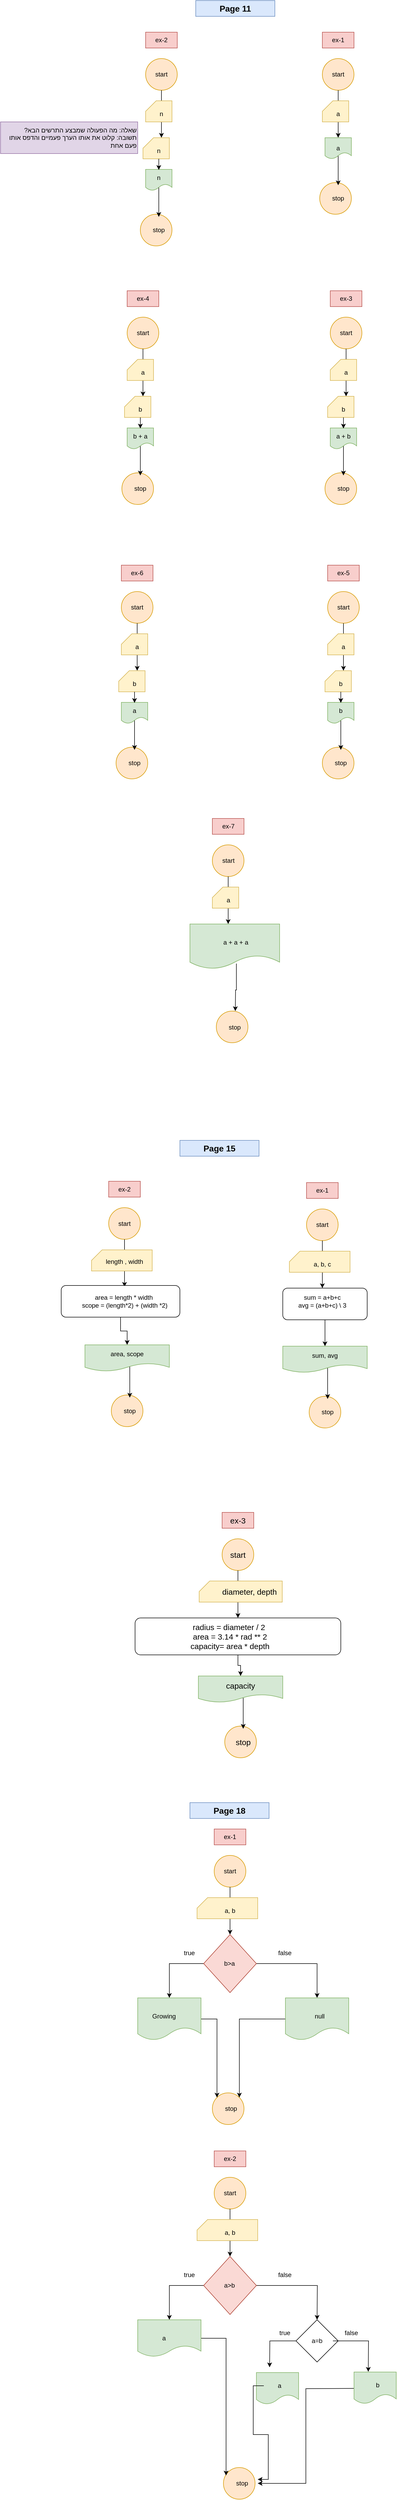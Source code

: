 <mxfile version="24.0.0" type="device">
  <diagram name="‫עמוד-1‬" id="7EdtT-ePMDwSolmVGYyg">
    <mxGraphModel dx="2074" dy="1036" grid="1" gridSize="10" guides="1" tooltips="1" connect="1" arrows="1" fold="1" page="1" pageScale="1" pageWidth="827" pageHeight="1169" math="0" shadow="0">
      <root>
        <mxCell id="0" />
        <mxCell id="1" parent="0" />
        <mxCell id="FWtDJMXquBu8UqYcv52j-1" value="Page 11" style="text;html=1;align=center;verticalAlign=middle;whiteSpace=wrap;rounded=0;fillColor=#dae8fc;strokeColor=#6c8ebf;fontStyle=1;fontSize=16;" parent="1" vertex="1">
          <mxGeometry x="375" y="10" width="150" height="30" as="geometry" />
        </mxCell>
        <mxCell id="FWtDJMXquBu8UqYcv52j-2" value="ex-1" style="text;html=1;align=center;verticalAlign=middle;whiteSpace=wrap;rounded=0;fillColor=#f8cecc;strokeColor=#b85450;" parent="1" vertex="1">
          <mxGeometry x="615" y="70" width="60" height="30" as="geometry" />
        </mxCell>
        <mxCell id="FWtDJMXquBu8UqYcv52j-3" value="" style="ellipse;whiteSpace=wrap;html=1;fillColor=#ffe6cc;strokeColor=#d79b00;" parent="1" vertex="1">
          <mxGeometry x="615" y="120" width="60" height="60" as="geometry" />
        </mxCell>
        <mxCell id="FWtDJMXquBu8UqYcv52j-11" value="" style="edgeStyle=orthogonalEdgeStyle;rounded=0;orthogonalLoop=1;jettySize=auto;html=1;" parent="1" edge="1">
          <mxGeometry relative="1" as="geometry">
            <mxPoint x="645" y="180" as="sourcePoint" />
            <mxPoint x="645" y="270" as="targetPoint" />
          </mxGeometry>
        </mxCell>
        <mxCell id="FWtDJMXquBu8UqYcv52j-4" value="start" style="text;html=1;align=center;verticalAlign=middle;whiteSpace=wrap;rounded=0;" parent="1" vertex="1">
          <mxGeometry x="615" y="135" width="60" height="30" as="geometry" />
        </mxCell>
        <mxCell id="FWtDJMXquBu8UqYcv52j-5" value="" style="ellipse;whiteSpace=wrap;html=1;fillColor=#ffe6cc;strokeColor=#d79b00;" parent="1" vertex="1">
          <mxGeometry x="610" y="355" width="60" height="60" as="geometry" />
        </mxCell>
        <mxCell id="FWtDJMXquBu8UqYcv52j-6" value="stop" style="text;html=1;align=center;verticalAlign=middle;whiteSpace=wrap;rounded=0;" parent="1" vertex="1">
          <mxGeometry x="615" y="370" width="60" height="30" as="geometry" />
        </mxCell>
        <mxCell id="FWtDJMXquBu8UqYcv52j-7" value="" style="verticalLabelPosition=bottom;verticalAlign=top;html=1;shape=card;whiteSpace=wrap;size=20;arcSize=12;fillColor=#fff2cc;strokeColor=#d6b656;" parent="1" vertex="1">
          <mxGeometry x="615" y="200" width="50" height="40" as="geometry" />
        </mxCell>
        <mxCell id="FWtDJMXquBu8UqYcv52j-8" value="a" style="text;html=1;align=center;verticalAlign=middle;whiteSpace=wrap;rounded=0;" parent="1" vertex="1">
          <mxGeometry x="615" y="210" width="60" height="30" as="geometry" />
        </mxCell>
        <mxCell id="FWtDJMXquBu8UqYcv52j-12" value="" style="edgeStyle=orthogonalEdgeStyle;rounded=0;orthogonalLoop=1;jettySize=auto;html=1;" parent="1" edge="1">
          <mxGeometry relative="1" as="geometry">
            <mxPoint x="645" y="300" as="sourcePoint" />
            <mxPoint x="645" y="360" as="targetPoint" />
          </mxGeometry>
        </mxCell>
        <mxCell id="FWtDJMXquBu8UqYcv52j-14" value="ex-2" style="text;html=1;align=center;verticalAlign=middle;whiteSpace=wrap;rounded=0;fillColor=#f8cecc;strokeColor=#b85450;" parent="1" vertex="1">
          <mxGeometry x="280" y="70" width="60" height="30" as="geometry" />
        </mxCell>
        <mxCell id="FWtDJMXquBu8UqYcv52j-15" value="" style="shape=document;whiteSpace=wrap;html=1;boundedLbl=1;fillColor=#d5e8d4;strokeColor=#82b366;" parent="1" vertex="1">
          <mxGeometry x="620" y="270" width="50" height="40" as="geometry" />
        </mxCell>
        <mxCell id="FWtDJMXquBu8UqYcv52j-16" value="a" style="text;html=1;align=center;verticalAlign=middle;whiteSpace=wrap;rounded=0;" parent="1" vertex="1">
          <mxGeometry x="610" y="275" width="70" height="30" as="geometry" />
        </mxCell>
        <mxCell id="FWtDJMXquBu8UqYcv52j-27" value="" style="ellipse;whiteSpace=wrap;html=1;fillColor=#ffe6cc;strokeColor=#d79b00;" parent="1" vertex="1">
          <mxGeometry x="280" y="120" width="60" height="60" as="geometry" />
        </mxCell>
        <mxCell id="FWtDJMXquBu8UqYcv52j-28" value="" style="edgeStyle=orthogonalEdgeStyle;rounded=0;orthogonalLoop=1;jettySize=auto;html=1;" parent="1" edge="1">
          <mxGeometry relative="1" as="geometry">
            <mxPoint x="310" y="180" as="sourcePoint" />
            <mxPoint x="310" y="270" as="targetPoint" />
          </mxGeometry>
        </mxCell>
        <mxCell id="FWtDJMXquBu8UqYcv52j-29" value="start" style="text;html=1;align=center;verticalAlign=middle;whiteSpace=wrap;rounded=0;" parent="1" vertex="1">
          <mxGeometry x="280" y="135" width="60" height="30" as="geometry" />
        </mxCell>
        <mxCell id="FWtDJMXquBu8UqYcv52j-30" value="" style="ellipse;whiteSpace=wrap;html=1;fillColor=#ffe6cc;strokeColor=#d79b00;" parent="1" vertex="1">
          <mxGeometry x="270" y="415" width="60" height="60" as="geometry" />
        </mxCell>
        <mxCell id="FWtDJMXquBu8UqYcv52j-31" value="stop" style="text;html=1;align=center;verticalAlign=middle;whiteSpace=wrap;rounded=0;" parent="1" vertex="1">
          <mxGeometry x="275" y="430" width="60" height="30" as="geometry" />
        </mxCell>
        <mxCell id="FWtDJMXquBu8UqYcv52j-32" value="" style="verticalLabelPosition=bottom;verticalAlign=top;html=1;shape=card;whiteSpace=wrap;size=20;arcSize=12;fillColor=#fff2cc;strokeColor=#d6b656;" parent="1" vertex="1">
          <mxGeometry x="280" y="200" width="50" height="40" as="geometry" />
        </mxCell>
        <mxCell id="FWtDJMXquBu8UqYcv52j-33" value="n" style="text;html=1;align=center;verticalAlign=middle;whiteSpace=wrap;rounded=0;" parent="1" vertex="1">
          <mxGeometry x="280" y="210" width="60" height="30" as="geometry" />
        </mxCell>
        <mxCell id="FWtDJMXquBu8UqYcv52j-34" value="" style="edgeStyle=orthogonalEdgeStyle;rounded=0;orthogonalLoop=1;jettySize=auto;html=1;" parent="1" edge="1">
          <mxGeometry relative="1" as="geometry">
            <mxPoint x="305" y="360" as="sourcePoint" />
            <mxPoint x="305" y="420" as="targetPoint" />
          </mxGeometry>
        </mxCell>
        <mxCell id="FWtDJMXquBu8UqYcv52j-35" value="" style="shape=document;whiteSpace=wrap;html=1;boundedLbl=1;fillColor=#d5e8d4;strokeColor=#82b366;" parent="1" vertex="1">
          <mxGeometry x="280" y="330" width="50" height="40" as="geometry" />
        </mxCell>
        <mxCell id="FWtDJMXquBu8UqYcv52j-36" value="n" style="text;html=1;align=center;verticalAlign=middle;whiteSpace=wrap;rounded=0;" parent="1" vertex="1">
          <mxGeometry x="270" y="331" width="70" height="30" as="geometry" />
        </mxCell>
        <mxCell id="FWtDJMXquBu8UqYcv52j-37" value="" style="verticalLabelPosition=bottom;verticalAlign=top;html=1;shape=card;whiteSpace=wrap;size=20;arcSize=12;fillColor=#fff2cc;strokeColor=#d6b656;" parent="1" vertex="1">
          <mxGeometry x="275" y="270" width="50" height="40" as="geometry" />
        </mxCell>
        <mxCell id="FWtDJMXquBu8UqYcv52j-39" value="" style="edgeStyle=orthogonalEdgeStyle;rounded=0;orthogonalLoop=1;jettySize=auto;html=1;" parent="1" source="FWtDJMXquBu8UqYcv52j-38" target="FWtDJMXquBu8UqYcv52j-36" edge="1">
          <mxGeometry relative="1" as="geometry" />
        </mxCell>
        <mxCell id="FWtDJMXquBu8UqYcv52j-38" value="n" style="text;html=1;align=center;verticalAlign=middle;whiteSpace=wrap;rounded=0;" parent="1" vertex="1">
          <mxGeometry x="275" y="280" width="60" height="30" as="geometry" />
        </mxCell>
        <mxCell id="FWtDJMXquBu8UqYcv52j-40" value="שאלה: מה הפעולה שמבצע התרשים הבא?&lt;div&gt;תשובה: קלוט את אותו הערך פעמיים והדפס אותו פעם אחת&lt;/div&gt;" style="text;html=1;align=right;verticalAlign=middle;whiteSpace=wrap;rounded=0;fillColor=#e1d5e7;strokeColor=#9673a6;textDirection=rtl;" parent="1" vertex="1">
          <mxGeometry x="5" y="240" width="260" height="60" as="geometry" />
        </mxCell>
        <mxCell id="FWtDJMXquBu8UqYcv52j-42" value="Page 15" style="text;html=1;align=center;verticalAlign=middle;whiteSpace=wrap;rounded=0;fillColor=#dae8fc;strokeColor=#6c8ebf;fontStyle=1;fontSize=16;" parent="1" vertex="1">
          <mxGeometry x="345" y="2170" width="150" height="30" as="geometry" />
        </mxCell>
        <mxCell id="FWtDJMXquBu8UqYcv52j-43" value="ex-1" style="text;html=1;align=center;verticalAlign=middle;whiteSpace=wrap;rounded=0;fillColor=#f8cecc;strokeColor=#b85450;" parent="1" vertex="1">
          <mxGeometry x="585" y="2250" width="60" height="30" as="geometry" />
        </mxCell>
        <mxCell id="FWtDJMXquBu8UqYcv52j-44" value="" style="ellipse;whiteSpace=wrap;html=1;fillColor=#ffe6cc;strokeColor=#d79b00;" parent="1" vertex="1">
          <mxGeometry x="585" y="2300" width="60" height="60" as="geometry" />
        </mxCell>
        <mxCell id="FWtDJMXquBu8UqYcv52j-45" value="" style="edgeStyle=orthogonalEdgeStyle;rounded=0;orthogonalLoop=1;jettySize=auto;html=1;" parent="1" edge="1">
          <mxGeometry relative="1" as="geometry">
            <mxPoint x="615" y="2360" as="sourcePoint" />
            <mxPoint x="615" y="2450" as="targetPoint" />
          </mxGeometry>
        </mxCell>
        <mxCell id="FWtDJMXquBu8UqYcv52j-46" value="start" style="text;html=1;align=center;verticalAlign=middle;whiteSpace=wrap;rounded=0;" parent="1" vertex="1">
          <mxGeometry x="585" y="2315" width="60" height="30" as="geometry" />
        </mxCell>
        <mxCell id="FWtDJMXquBu8UqYcv52j-47" value="" style="ellipse;whiteSpace=wrap;html=1;fillColor=#ffe6cc;strokeColor=#d79b00;" parent="1" vertex="1">
          <mxGeometry x="590" y="2655" width="60" height="60" as="geometry" />
        </mxCell>
        <mxCell id="FWtDJMXquBu8UqYcv52j-48" value="stop" style="text;html=1;align=center;verticalAlign=middle;whiteSpace=wrap;rounded=0;" parent="1" vertex="1">
          <mxGeometry x="595" y="2670" width="60" height="30" as="geometry" />
        </mxCell>
        <mxCell id="FWtDJMXquBu8UqYcv52j-49" value="" style="verticalLabelPosition=bottom;verticalAlign=top;html=1;shape=card;whiteSpace=wrap;size=20;arcSize=12;fillColor=#fff2cc;strokeColor=#d6b656;" parent="1" vertex="1">
          <mxGeometry x="552.5" y="2380" width="115" height="40" as="geometry" />
        </mxCell>
        <mxCell id="FWtDJMXquBu8UqYcv52j-50" value="a, b, c" style="text;html=1;align=center;verticalAlign=middle;whiteSpace=wrap;rounded=0;" parent="1" vertex="1">
          <mxGeometry x="585" y="2390" width="60" height="30" as="geometry" />
        </mxCell>
        <mxCell id="FWtDJMXquBu8UqYcv52j-51" value="" style="edgeStyle=orthogonalEdgeStyle;rounded=0;orthogonalLoop=1;jettySize=auto;html=1;" parent="1" edge="1">
          <mxGeometry relative="1" as="geometry">
            <mxPoint x="625" y="2600" as="sourcePoint" />
            <mxPoint x="625" y="2660" as="targetPoint" />
          </mxGeometry>
        </mxCell>
        <mxCell id="FWtDJMXquBu8UqYcv52j-52" value="sum, avg" style="shape=document;whiteSpace=wrap;html=1;boundedLbl=1;fillColor=#d5e8d4;strokeColor=#82b366;" parent="1" vertex="1">
          <mxGeometry x="540" y="2560" width="160" height="50" as="geometry" />
        </mxCell>
        <mxCell id="FWtDJMXquBu8UqYcv52j-56" value="" style="edgeStyle=orthogonalEdgeStyle;rounded=0;orthogonalLoop=1;jettySize=auto;html=1;" parent="1" source="FWtDJMXquBu8UqYcv52j-54" target="FWtDJMXquBu8UqYcv52j-52" edge="1">
          <mxGeometry relative="1" as="geometry" />
        </mxCell>
        <mxCell id="FWtDJMXquBu8UqYcv52j-54" value="" style="rounded=1;whiteSpace=wrap;html=1;" parent="1" vertex="1">
          <mxGeometry x="540" y="2450" width="160" height="60" as="geometry" />
        </mxCell>
        <mxCell id="FWtDJMXquBu8UqYcv52j-55" value="sum = a+b+c&lt;br&gt;avg = (a+b+c) \ 3" style="text;html=1;align=center;verticalAlign=middle;whiteSpace=wrap;rounded=0;" parent="1" vertex="1">
          <mxGeometry x="540" y="2460" width="150" height="30" as="geometry" />
        </mxCell>
        <mxCell id="FWtDJMXquBu8UqYcv52j-57" value="ex-2" style="text;html=1;align=center;verticalAlign=middle;whiteSpace=wrap;rounded=0;fillColor=#f8cecc;strokeColor=#b85450;" parent="1" vertex="1">
          <mxGeometry x="210" y="2247.5" width="60" height="30" as="geometry" />
        </mxCell>
        <mxCell id="FWtDJMXquBu8UqYcv52j-58" value="" style="ellipse;whiteSpace=wrap;html=1;fillColor=#ffe6cc;strokeColor=#d79b00;" parent="1" vertex="1">
          <mxGeometry x="210" y="2297.5" width="60" height="60" as="geometry" />
        </mxCell>
        <mxCell id="FWtDJMXquBu8UqYcv52j-59" value="" style="edgeStyle=orthogonalEdgeStyle;rounded=0;orthogonalLoop=1;jettySize=auto;html=1;" parent="1" edge="1">
          <mxGeometry relative="1" as="geometry">
            <mxPoint x="240" y="2357.5" as="sourcePoint" />
            <mxPoint x="240" y="2447.5" as="targetPoint" />
          </mxGeometry>
        </mxCell>
        <mxCell id="FWtDJMXquBu8UqYcv52j-60" value="start" style="text;html=1;align=center;verticalAlign=middle;whiteSpace=wrap;rounded=0;" parent="1" vertex="1">
          <mxGeometry x="210" y="2312.5" width="60" height="30" as="geometry" />
        </mxCell>
        <mxCell id="FWtDJMXquBu8UqYcv52j-61" value="" style="ellipse;whiteSpace=wrap;html=1;fillColor=#ffe6cc;strokeColor=#d79b00;" parent="1" vertex="1">
          <mxGeometry x="215" y="2652.5" width="60" height="60" as="geometry" />
        </mxCell>
        <mxCell id="FWtDJMXquBu8UqYcv52j-62" value="stop" style="text;html=1;align=center;verticalAlign=middle;whiteSpace=wrap;rounded=0;" parent="1" vertex="1">
          <mxGeometry x="220" y="2667.5" width="60" height="30" as="geometry" />
        </mxCell>
        <mxCell id="FWtDJMXquBu8UqYcv52j-63" value="" style="verticalLabelPosition=bottom;verticalAlign=top;html=1;shape=card;whiteSpace=wrap;size=20;arcSize=12;fillColor=#fff2cc;strokeColor=#d6b656;" parent="1" vertex="1">
          <mxGeometry x="177.5" y="2377.5" width="115" height="40" as="geometry" />
        </mxCell>
        <mxCell id="FWtDJMXquBu8UqYcv52j-64" value="length , width" style="text;html=1;align=center;verticalAlign=middle;whiteSpace=wrap;rounded=0;" parent="1" vertex="1">
          <mxGeometry x="200" y="2385" width="80" height="30" as="geometry" />
        </mxCell>
        <mxCell id="FWtDJMXquBu8UqYcv52j-65" value="" style="edgeStyle=orthogonalEdgeStyle;rounded=0;orthogonalLoop=1;jettySize=auto;html=1;" parent="1" edge="1">
          <mxGeometry relative="1" as="geometry">
            <mxPoint x="250" y="2597.5" as="sourcePoint" />
            <mxPoint x="250" y="2657.5" as="targetPoint" />
          </mxGeometry>
        </mxCell>
        <mxCell id="FWtDJMXquBu8UqYcv52j-66" value="area, scope" style="shape=document;whiteSpace=wrap;html=1;boundedLbl=1;fillColor=#d5e8d4;strokeColor=#82b366;" parent="1" vertex="1">
          <mxGeometry x="165" y="2557.5" width="160" height="50" as="geometry" />
        </mxCell>
        <mxCell id="FWtDJMXquBu8UqYcv52j-67" value="" style="edgeStyle=orthogonalEdgeStyle;rounded=0;orthogonalLoop=1;jettySize=auto;html=1;" parent="1" source="FWtDJMXquBu8UqYcv52j-68" target="FWtDJMXquBu8UqYcv52j-66" edge="1">
          <mxGeometry relative="1" as="geometry" />
        </mxCell>
        <mxCell id="FWtDJMXquBu8UqYcv52j-68" value="" style="rounded=1;whiteSpace=wrap;html=1;" parent="1" vertex="1">
          <mxGeometry x="120" y="2445" width="225" height="60" as="geometry" />
        </mxCell>
        <mxCell id="FWtDJMXquBu8UqYcv52j-69" value="area = length * width&amp;nbsp;&lt;br&gt;scope = (length*2) + (width *2)" style="text;html=1;align=center;verticalAlign=middle;whiteSpace=wrap;rounded=0;" parent="1" vertex="1">
          <mxGeometry x="142.5" y="2460" width="195" height="30" as="geometry" />
        </mxCell>
        <mxCell id="FWtDJMXquBu8UqYcv52j-70" value="Page 18" style="text;html=1;align=center;verticalAlign=middle;whiteSpace=wrap;rounded=0;fillColor=#dae8fc;strokeColor=#6c8ebf;fontSize=16;fontStyle=1" parent="1" vertex="1">
          <mxGeometry x="364" y="3425" width="150" height="30" as="geometry" />
        </mxCell>
        <mxCell id="FWtDJMXquBu8UqYcv52j-71" value="ex-1" style="text;html=1;align=center;verticalAlign=middle;whiteSpace=wrap;rounded=0;fillColor=#f8cecc;strokeColor=#b85450;" parent="1" vertex="1">
          <mxGeometry x="410" y="3475" width="60" height="30" as="geometry" />
        </mxCell>
        <mxCell id="FWtDJMXquBu8UqYcv52j-72" value="" style="ellipse;whiteSpace=wrap;html=1;fillColor=#ffe6cc;strokeColor=#d79b00;" parent="1" vertex="1">
          <mxGeometry x="410" y="3525" width="60" height="60" as="geometry" />
        </mxCell>
        <mxCell id="FWtDJMXquBu8UqYcv52j-73" value="" style="edgeStyle=orthogonalEdgeStyle;rounded=0;orthogonalLoop=1;jettySize=auto;html=1;" parent="1" edge="1">
          <mxGeometry relative="1" as="geometry">
            <mxPoint x="440" y="3585" as="sourcePoint" />
            <mxPoint x="440" y="3675" as="targetPoint" />
          </mxGeometry>
        </mxCell>
        <mxCell id="FWtDJMXquBu8UqYcv52j-74" value="start" style="text;html=1;align=center;verticalAlign=middle;whiteSpace=wrap;rounded=0;" parent="1" vertex="1">
          <mxGeometry x="410" y="3540" width="60" height="30" as="geometry" />
        </mxCell>
        <mxCell id="FWtDJMXquBu8UqYcv52j-75" value="" style="ellipse;whiteSpace=wrap;html=1;fillColor=#ffe6cc;strokeColor=#d79b00;" parent="1" vertex="1">
          <mxGeometry x="406.5" y="3975" width="60" height="60" as="geometry" />
        </mxCell>
        <mxCell id="FWtDJMXquBu8UqYcv52j-76" value="stop" style="text;html=1;align=center;verticalAlign=middle;whiteSpace=wrap;rounded=0;" parent="1" vertex="1">
          <mxGeometry x="411.5" y="3990" width="60" height="30" as="geometry" />
        </mxCell>
        <mxCell id="FWtDJMXquBu8UqYcv52j-77" value="" style="verticalLabelPosition=bottom;verticalAlign=top;html=1;shape=card;whiteSpace=wrap;size=20;arcSize=12;fillColor=#fff2cc;strokeColor=#d6b656;" parent="1" vertex="1">
          <mxGeometry x="377.5" y="3605" width="115" height="40" as="geometry" />
        </mxCell>
        <mxCell id="FWtDJMXquBu8UqYcv52j-78" value="a, b" style="text;html=1;align=center;verticalAlign=middle;whiteSpace=wrap;rounded=0;" parent="1" vertex="1">
          <mxGeometry x="410" y="3615" width="60" height="30" as="geometry" />
        </mxCell>
        <mxCell id="FWtDJMXquBu8UqYcv52j-87" style="edgeStyle=orthogonalEdgeStyle;rounded=0;orthogonalLoop=1;jettySize=auto;html=1;" parent="1" source="FWtDJMXquBu8UqYcv52j-84" target="FWtDJMXquBu8UqYcv52j-86" edge="1">
          <mxGeometry relative="1" as="geometry" />
        </mxCell>
        <mxCell id="FWtDJMXquBu8UqYcv52j-88" style="edgeStyle=orthogonalEdgeStyle;rounded=0;orthogonalLoop=1;jettySize=auto;html=1;" parent="1" source="FWtDJMXquBu8UqYcv52j-84" target="FWtDJMXquBu8UqYcv52j-95" edge="1">
          <mxGeometry relative="1" as="geometry">
            <mxPoint x="605" y="3835" as="targetPoint" />
          </mxGeometry>
        </mxCell>
        <mxCell id="FWtDJMXquBu8UqYcv52j-84" value="" style="rhombus;whiteSpace=wrap;html=1;fillColor=#fad9d5;strokeColor=#ae4132;" parent="1" vertex="1">
          <mxGeometry x="390" y="3675" width="100" height="110" as="geometry" />
        </mxCell>
        <mxCell id="FWtDJMXquBu8UqYcv52j-85" value="b&amp;gt;a" style="text;html=1;align=center;verticalAlign=middle;whiteSpace=wrap;rounded=0;" parent="1" vertex="1">
          <mxGeometry x="409" y="3715" width="60" height="30" as="geometry" />
        </mxCell>
        <mxCell id="FWtDJMXquBu8UqYcv52j-94" style="edgeStyle=orthogonalEdgeStyle;rounded=0;orthogonalLoop=1;jettySize=auto;html=1;entryX=0;entryY=0;entryDx=0;entryDy=0;" parent="1" source="FWtDJMXquBu8UqYcv52j-86" target="FWtDJMXquBu8UqYcv52j-75" edge="1">
          <mxGeometry relative="1" as="geometry" />
        </mxCell>
        <mxCell id="FWtDJMXquBu8UqYcv52j-86" value="" style="shape=document;whiteSpace=wrap;html=1;boundedLbl=1;fillColor=#d5e8d4;strokeColor=#82b366;" parent="1" vertex="1">
          <mxGeometry x="265" y="3795" width="120" height="80" as="geometry" />
        </mxCell>
        <mxCell id="FWtDJMXquBu8UqYcv52j-90" value="false" style="text;html=1;align=center;verticalAlign=middle;whiteSpace=wrap;rounded=0;" parent="1" vertex="1">
          <mxGeometry x="514" y="3695" width="60" height="30" as="geometry" />
        </mxCell>
        <mxCell id="FWtDJMXquBu8UqYcv52j-91" value="true" style="text;html=1;align=center;verticalAlign=middle;whiteSpace=wrap;rounded=0;" parent="1" vertex="1">
          <mxGeometry x="332.5" y="3695" width="60" height="30" as="geometry" />
        </mxCell>
        <mxCell id="FWtDJMXquBu8UqYcv52j-92" value="Growing" style="text;html=1;align=center;verticalAlign=middle;whiteSpace=wrap;rounded=0;" parent="1" vertex="1">
          <mxGeometry x="285" y="3815" width="60" height="30" as="geometry" />
        </mxCell>
        <mxCell id="FWtDJMXquBu8UqYcv52j-97" style="edgeStyle=orthogonalEdgeStyle;rounded=0;orthogonalLoop=1;jettySize=auto;html=1;entryX=1;entryY=0;entryDx=0;entryDy=0;" parent="1" source="FWtDJMXquBu8UqYcv52j-95" target="FWtDJMXquBu8UqYcv52j-75" edge="1">
          <mxGeometry relative="1" as="geometry" />
        </mxCell>
        <mxCell id="FWtDJMXquBu8UqYcv52j-95" value="" style="shape=document;whiteSpace=wrap;html=1;boundedLbl=1;fillColor=#d5e8d4;strokeColor=#82b366;" parent="1" vertex="1">
          <mxGeometry x="545" y="3795" width="120" height="80" as="geometry" />
        </mxCell>
        <mxCell id="FWtDJMXquBu8UqYcv52j-96" value="null" style="text;html=1;align=center;verticalAlign=middle;whiteSpace=wrap;rounded=0;" parent="1" vertex="1">
          <mxGeometry x="580" y="3815" width="60" height="30" as="geometry" />
        </mxCell>
        <mxCell id="FWtDJMXquBu8UqYcv52j-99" value="ex-2" style="text;html=1;align=center;verticalAlign=middle;whiteSpace=wrap;rounded=0;fillColor=#f8cecc;strokeColor=#b85450;" parent="1" vertex="1">
          <mxGeometry x="410" y="4085" width="60" height="30" as="geometry" />
        </mxCell>
        <mxCell id="FWtDJMXquBu8UqYcv52j-100" value="" style="ellipse;whiteSpace=wrap;html=1;fillColor=#ffe6cc;strokeColor=#d79b00;" parent="1" vertex="1">
          <mxGeometry x="410" y="4135" width="60" height="60" as="geometry" />
        </mxCell>
        <mxCell id="FWtDJMXquBu8UqYcv52j-101" value="" style="edgeStyle=orthogonalEdgeStyle;rounded=0;orthogonalLoop=1;jettySize=auto;html=1;" parent="1" edge="1">
          <mxGeometry relative="1" as="geometry">
            <mxPoint x="440" y="4195" as="sourcePoint" />
            <mxPoint x="440" y="4285" as="targetPoint" />
          </mxGeometry>
        </mxCell>
        <mxCell id="FWtDJMXquBu8UqYcv52j-102" value="start" style="text;html=1;align=center;verticalAlign=middle;whiteSpace=wrap;rounded=0;" parent="1" vertex="1">
          <mxGeometry x="410" y="4150" width="60" height="30" as="geometry" />
        </mxCell>
        <mxCell id="FWtDJMXquBu8UqYcv52j-103" value="" style="ellipse;whiteSpace=wrap;html=1;fillColor=#ffe6cc;strokeColor=#d79b00;" parent="1" vertex="1">
          <mxGeometry x="427.5" y="4685" width="60" height="60" as="geometry" />
        </mxCell>
        <mxCell id="FWtDJMXquBu8UqYcv52j-104" value="stop" style="text;html=1;align=center;verticalAlign=middle;whiteSpace=wrap;rounded=0;" parent="1" vertex="1">
          <mxGeometry x="432.5" y="4700" width="60" height="30" as="geometry" />
        </mxCell>
        <mxCell id="FWtDJMXquBu8UqYcv52j-105" value="" style="verticalLabelPosition=bottom;verticalAlign=top;html=1;shape=card;whiteSpace=wrap;size=20;arcSize=12;fillColor=#fff2cc;strokeColor=#d6b656;" parent="1" vertex="1">
          <mxGeometry x="377.5" y="4215" width="115" height="40" as="geometry" />
        </mxCell>
        <mxCell id="FWtDJMXquBu8UqYcv52j-106" value="a, b" style="text;html=1;align=center;verticalAlign=middle;whiteSpace=wrap;rounded=0;" parent="1" vertex="1">
          <mxGeometry x="410" y="4225" width="60" height="30" as="geometry" />
        </mxCell>
        <mxCell id="FWtDJMXquBu8UqYcv52j-107" style="edgeStyle=orthogonalEdgeStyle;rounded=0;orthogonalLoop=1;jettySize=auto;html=1;" parent="1" source="FWtDJMXquBu8UqYcv52j-109" target="FWtDJMXquBu8UqYcv52j-112" edge="1">
          <mxGeometry relative="1" as="geometry" />
        </mxCell>
        <mxCell id="FWtDJMXquBu8UqYcv52j-108" style="edgeStyle=orthogonalEdgeStyle;rounded=0;orthogonalLoop=1;jettySize=auto;html=1;" parent="1" source="FWtDJMXquBu8UqYcv52j-109" edge="1">
          <mxGeometry relative="1" as="geometry">
            <mxPoint x="605" y="4405" as="targetPoint" />
          </mxGeometry>
        </mxCell>
        <mxCell id="FWtDJMXquBu8UqYcv52j-109" value="" style="rhombus;whiteSpace=wrap;html=1;fillColor=#fad9d5;strokeColor=#ae4132;" parent="1" vertex="1">
          <mxGeometry x="390" y="4285" width="100" height="110" as="geometry" />
        </mxCell>
        <mxCell id="FWtDJMXquBu8UqYcv52j-110" value="a&amp;gt;b" style="text;html=1;align=center;verticalAlign=middle;whiteSpace=wrap;rounded=0;" parent="1" vertex="1">
          <mxGeometry x="409" y="4325" width="60" height="30" as="geometry" />
        </mxCell>
        <mxCell id="FWtDJMXquBu8UqYcv52j-130" style="edgeStyle=orthogonalEdgeStyle;rounded=0;orthogonalLoop=1;jettySize=auto;html=1;entryX=0;entryY=0;entryDx=0;entryDy=0;" parent="1" source="FWtDJMXquBu8UqYcv52j-112" target="FWtDJMXquBu8UqYcv52j-104" edge="1">
          <mxGeometry relative="1" as="geometry" />
        </mxCell>
        <mxCell id="FWtDJMXquBu8UqYcv52j-112" value="" style="shape=document;whiteSpace=wrap;html=1;boundedLbl=1;fillColor=#d5e8d4;strokeColor=#82b366;" parent="1" vertex="1">
          <mxGeometry x="265" y="4405" width="120" height="70" as="geometry" />
        </mxCell>
        <mxCell id="FWtDJMXquBu8UqYcv52j-113" value="false" style="text;html=1;align=center;verticalAlign=middle;whiteSpace=wrap;rounded=0;" parent="1" vertex="1">
          <mxGeometry x="514" y="4305" width="60" height="30" as="geometry" />
        </mxCell>
        <mxCell id="FWtDJMXquBu8UqYcv52j-114" value="true" style="text;html=1;align=center;verticalAlign=middle;whiteSpace=wrap;rounded=0;" parent="1" vertex="1">
          <mxGeometry x="332.5" y="4305" width="60" height="30" as="geometry" />
        </mxCell>
        <mxCell id="FWtDJMXquBu8UqYcv52j-115" value="a" style="text;html=1;align=center;verticalAlign=middle;whiteSpace=wrap;rounded=0;" parent="1" vertex="1">
          <mxGeometry x="285" y="4425" width="60" height="30" as="geometry" />
        </mxCell>
        <mxCell id="FWtDJMXquBu8UqYcv52j-128" style="edgeStyle=orthogonalEdgeStyle;rounded=0;orthogonalLoop=1;jettySize=auto;html=1;" parent="1" source="FWtDJMXquBu8UqYcv52j-119" edge="1">
          <mxGeometry relative="1" as="geometry">
            <mxPoint x="515" y="4495" as="targetPoint" />
          </mxGeometry>
        </mxCell>
        <mxCell id="FWtDJMXquBu8UqYcv52j-119" value="" style="rhombus;whiteSpace=wrap;html=1;" parent="1" vertex="1">
          <mxGeometry x="565" y="4405" width="80" height="80" as="geometry" />
        </mxCell>
        <mxCell id="FWtDJMXquBu8UqYcv52j-120" value="a=b" style="text;html=1;align=center;verticalAlign=middle;whiteSpace=wrap;rounded=0;" parent="1" vertex="1">
          <mxGeometry x="575" y="4430" width="60" height="30" as="geometry" />
        </mxCell>
        <mxCell id="FWtDJMXquBu8UqYcv52j-132" style="edgeStyle=orthogonalEdgeStyle;rounded=0;orthogonalLoop=1;jettySize=auto;html=1;entryX=1;entryY=0.5;entryDx=0;entryDy=0;" parent="1" target="FWtDJMXquBu8UqYcv52j-104" edge="1">
          <mxGeometry relative="1" as="geometry">
            <mxPoint x="675" y="4535" as="sourcePoint" />
          </mxGeometry>
        </mxCell>
        <mxCell id="FWtDJMXquBu8UqYcv52j-121" value="" style="shape=document;whiteSpace=wrap;html=1;boundedLbl=1;fillColor=#d5e8d4;strokeColor=#82b366;" parent="1" vertex="1">
          <mxGeometry x="675" y="4504" width="80" height="60" as="geometry" />
        </mxCell>
        <mxCell id="FWtDJMXquBu8UqYcv52j-122" value="" style="shape=document;whiteSpace=wrap;html=1;boundedLbl=1;fillColor=#d5e8d4;strokeColor=#82b366;" parent="1" vertex="1">
          <mxGeometry x="490" y="4505" width="80" height="60" as="geometry" />
        </mxCell>
        <mxCell id="FWtDJMXquBu8UqYcv52j-131" style="edgeStyle=orthogonalEdgeStyle;rounded=0;orthogonalLoop=1;jettySize=auto;html=1;entryX=1;entryY=0.25;entryDx=0;entryDy=0;" parent="1" source="FWtDJMXquBu8UqYcv52j-123" target="FWtDJMXquBu8UqYcv52j-104" edge="1">
          <mxGeometry relative="1" as="geometry" />
        </mxCell>
        <mxCell id="FWtDJMXquBu8UqYcv52j-123" value="a" style="text;html=1;align=center;verticalAlign=middle;whiteSpace=wrap;rounded=0;" parent="1" vertex="1">
          <mxGeometry x="504" y="4515" width="60" height="30" as="geometry" />
        </mxCell>
        <mxCell id="FWtDJMXquBu8UqYcv52j-124" value="b" style="text;html=1;align=center;verticalAlign=middle;whiteSpace=wrap;rounded=0;" parent="1" vertex="1">
          <mxGeometry x="690" y="4514" width="60" height="30" as="geometry" />
        </mxCell>
        <mxCell id="FWtDJMXquBu8UqYcv52j-126" style="edgeStyle=orthogonalEdgeStyle;rounded=0;orthogonalLoop=1;jettySize=auto;html=1;entryX=0.338;entryY=-0.025;entryDx=0;entryDy=0;entryPerimeter=0;" parent="1" source="FWtDJMXquBu8UqYcv52j-120" edge="1">
          <mxGeometry relative="1" as="geometry">
            <mxPoint x="702.04" y="4503.5" as="targetPoint" />
          </mxGeometry>
        </mxCell>
        <mxCell id="FWtDJMXquBu8UqYcv52j-133" value="true" style="text;html=1;align=center;verticalAlign=middle;whiteSpace=wrap;rounded=0;" parent="1" vertex="1">
          <mxGeometry x="514" y="4415" width="60" height="30" as="geometry" />
        </mxCell>
        <mxCell id="FWtDJMXquBu8UqYcv52j-134" value="false" style="text;html=1;align=center;verticalAlign=middle;whiteSpace=wrap;rounded=0;" parent="1" vertex="1">
          <mxGeometry x="640" y="4415" width="60" height="30" as="geometry" />
        </mxCell>
        <mxCell id="8zfe6R1J95NDpkhDvsSB-14" value="ex-3" style="text;html=1;align=center;verticalAlign=middle;whiteSpace=wrap;rounded=0;fillColor=#f8cecc;strokeColor=#b85450;fontSize=15;" vertex="1" parent="1">
          <mxGeometry x="425" y="2875" width="60" height="30" as="geometry" />
        </mxCell>
        <mxCell id="8zfe6R1J95NDpkhDvsSB-15" value="" style="ellipse;whiteSpace=wrap;html=1;fillColor=#ffe6cc;strokeColor=#d79b00;fontSize=15;" vertex="1" parent="1">
          <mxGeometry x="425" y="2925" width="60" height="60" as="geometry" />
        </mxCell>
        <mxCell id="8zfe6R1J95NDpkhDvsSB-16" value="" style="edgeStyle=orthogonalEdgeStyle;rounded=0;orthogonalLoop=1;jettySize=auto;html=1;fontSize=15;" edge="1" parent="1">
          <mxGeometry relative="1" as="geometry">
            <mxPoint x="455" y="2985" as="sourcePoint" />
            <mxPoint x="455" y="3075" as="targetPoint" />
          </mxGeometry>
        </mxCell>
        <mxCell id="8zfe6R1J95NDpkhDvsSB-17" value="start" style="text;html=1;align=center;verticalAlign=middle;whiteSpace=wrap;rounded=0;fontSize=15;" vertex="1" parent="1">
          <mxGeometry x="425" y="2940" width="60" height="30" as="geometry" />
        </mxCell>
        <mxCell id="8zfe6R1J95NDpkhDvsSB-18" value="" style="ellipse;whiteSpace=wrap;html=1;fillColor=#ffe6cc;strokeColor=#d79b00;fontSize=15;" vertex="1" parent="1">
          <mxGeometry x="430" y="3280" width="60" height="60" as="geometry" />
        </mxCell>
        <mxCell id="8zfe6R1J95NDpkhDvsSB-19" value="stop" style="text;html=1;align=center;verticalAlign=middle;whiteSpace=wrap;rounded=0;fontSize=15;" vertex="1" parent="1">
          <mxGeometry x="435" y="3295" width="60" height="30" as="geometry" />
        </mxCell>
        <mxCell id="8zfe6R1J95NDpkhDvsSB-20" value="" style="verticalLabelPosition=bottom;verticalAlign=top;html=1;shape=card;whiteSpace=wrap;size=20;arcSize=12;fillColor=#fff2cc;strokeColor=#d6b656;fontSize=15;" vertex="1" parent="1">
          <mxGeometry x="381.5" y="3005" width="157.5" height="40" as="geometry" />
        </mxCell>
        <mxCell id="8zfe6R1J95NDpkhDvsSB-21" value="diameter, depth" style="text;html=1;align=center;verticalAlign=middle;whiteSpace=wrap;rounded=0;fontSize=15;" vertex="1" parent="1">
          <mxGeometry x="416.5" y="3011" width="120" height="28" as="geometry" />
        </mxCell>
        <mxCell id="8zfe6R1J95NDpkhDvsSB-22" value="" style="edgeStyle=orthogonalEdgeStyle;rounded=0;orthogonalLoop=1;jettySize=auto;html=1;fontSize=15;" edge="1" parent="1">
          <mxGeometry relative="1" as="geometry">
            <mxPoint x="465" y="3225" as="sourcePoint" />
            <mxPoint x="465" y="3285" as="targetPoint" />
          </mxGeometry>
        </mxCell>
        <mxCell id="8zfe6R1J95NDpkhDvsSB-23" value="&lt;span style=&quot;font-size: 15px; text-align: left;&quot;&gt;capacity&lt;/span&gt;" style="shape=document;whiteSpace=wrap;html=1;boundedLbl=1;fillColor=#d5e8d4;strokeColor=#82b366;fontSize=15;" vertex="1" parent="1">
          <mxGeometry x="380" y="3185" width="160" height="50" as="geometry" />
        </mxCell>
        <mxCell id="8zfe6R1J95NDpkhDvsSB-24" value="" style="edgeStyle=orthogonalEdgeStyle;rounded=0;orthogonalLoop=1;jettySize=auto;html=1;fontSize=15;" edge="1" parent="1" source="8zfe6R1J95NDpkhDvsSB-25" target="8zfe6R1J95NDpkhDvsSB-23">
          <mxGeometry relative="1" as="geometry" />
        </mxCell>
        <mxCell id="8zfe6R1J95NDpkhDvsSB-25" value="" style="rounded=1;whiteSpace=wrap;html=1;fontSize=15;" vertex="1" parent="1">
          <mxGeometry x="260" y="3075" width="390" height="70" as="geometry" />
        </mxCell>
        <mxCell id="8zfe6R1J95NDpkhDvsSB-26" value="radius = diameter / 2&amp;nbsp;&lt;br style=&quot;font-size: 15px;&quot;&gt;area = 3.14 * rad ** 2&lt;div style=&quot;font-size: 15px;&quot;&gt;capacity=&amp;nbsp;&lt;span style=&quot;background-color: initial; font-size: 15px;&quot;&gt;area * depth&lt;/span&gt;&lt;/div&gt;" style="text;html=1;align=center;verticalAlign=middle;whiteSpace=wrap;rounded=0;fontSize=15;" vertex="1" parent="1">
          <mxGeometry x="270" y="3095" width="340" height="30" as="geometry" />
        </mxCell>
        <mxCell id="8zfe6R1J95NDpkhDvsSB-57" value="ex-3" style="text;html=1;align=center;verticalAlign=middle;whiteSpace=wrap;rounded=0;fillColor=#f8cecc;strokeColor=#b85450;" vertex="1" parent="1">
          <mxGeometry x="630" y="560" width="60" height="30" as="geometry" />
        </mxCell>
        <mxCell id="8zfe6R1J95NDpkhDvsSB-58" value="" style="ellipse;whiteSpace=wrap;html=1;fillColor=#ffe6cc;strokeColor=#d79b00;" vertex="1" parent="1">
          <mxGeometry x="630" y="610" width="60" height="60" as="geometry" />
        </mxCell>
        <mxCell id="8zfe6R1J95NDpkhDvsSB-59" value="" style="edgeStyle=orthogonalEdgeStyle;rounded=0;orthogonalLoop=1;jettySize=auto;html=1;" edge="1" parent="1">
          <mxGeometry relative="1" as="geometry">
            <mxPoint x="660" y="670" as="sourcePoint" />
            <mxPoint x="660" y="760" as="targetPoint" />
          </mxGeometry>
        </mxCell>
        <mxCell id="8zfe6R1J95NDpkhDvsSB-60" value="start" style="text;html=1;align=center;verticalAlign=middle;whiteSpace=wrap;rounded=0;" vertex="1" parent="1">
          <mxGeometry x="630" y="625" width="60" height="30" as="geometry" />
        </mxCell>
        <mxCell id="8zfe6R1J95NDpkhDvsSB-61" value="" style="ellipse;whiteSpace=wrap;html=1;fillColor=#ffe6cc;strokeColor=#d79b00;" vertex="1" parent="1">
          <mxGeometry x="620" y="905" width="60" height="60" as="geometry" />
        </mxCell>
        <mxCell id="8zfe6R1J95NDpkhDvsSB-62" value="stop" style="text;html=1;align=center;verticalAlign=middle;whiteSpace=wrap;rounded=0;" vertex="1" parent="1">
          <mxGeometry x="625" y="920" width="60" height="30" as="geometry" />
        </mxCell>
        <mxCell id="8zfe6R1J95NDpkhDvsSB-63" value="" style="verticalLabelPosition=bottom;verticalAlign=top;html=1;shape=card;whiteSpace=wrap;size=20;arcSize=12;fillColor=#fff2cc;strokeColor=#d6b656;" vertex="1" parent="1">
          <mxGeometry x="630" y="690" width="50" height="40" as="geometry" />
        </mxCell>
        <mxCell id="8zfe6R1J95NDpkhDvsSB-64" value="a" style="text;html=1;align=center;verticalAlign=middle;whiteSpace=wrap;rounded=0;" vertex="1" parent="1">
          <mxGeometry x="630" y="700" width="60" height="30" as="geometry" />
        </mxCell>
        <mxCell id="8zfe6R1J95NDpkhDvsSB-65" value="" style="edgeStyle=orthogonalEdgeStyle;rounded=0;orthogonalLoop=1;jettySize=auto;html=1;" edge="1" parent="1">
          <mxGeometry relative="1" as="geometry">
            <mxPoint x="655" y="850" as="sourcePoint" />
            <mxPoint x="655" y="910" as="targetPoint" />
          </mxGeometry>
        </mxCell>
        <mxCell id="8zfe6R1J95NDpkhDvsSB-66" value="" style="shape=document;whiteSpace=wrap;html=1;boundedLbl=1;fillColor=#d5e8d4;strokeColor=#82b366;" vertex="1" parent="1">
          <mxGeometry x="630" y="820" width="50" height="40" as="geometry" />
        </mxCell>
        <mxCell id="8zfe6R1J95NDpkhDvsSB-67" value="a + b" style="text;html=1;align=center;verticalAlign=middle;whiteSpace=wrap;rounded=0;" vertex="1" parent="1">
          <mxGeometry x="620" y="821" width="70" height="30" as="geometry" />
        </mxCell>
        <mxCell id="8zfe6R1J95NDpkhDvsSB-68" value="" style="verticalLabelPosition=bottom;verticalAlign=top;html=1;shape=card;whiteSpace=wrap;size=20;arcSize=12;fillColor=#fff2cc;strokeColor=#d6b656;" vertex="1" parent="1">
          <mxGeometry x="625" y="760" width="50" height="40" as="geometry" />
        </mxCell>
        <mxCell id="8zfe6R1J95NDpkhDvsSB-69" value="" style="edgeStyle=orthogonalEdgeStyle;rounded=0;orthogonalLoop=1;jettySize=auto;html=1;" edge="1" parent="1" source="8zfe6R1J95NDpkhDvsSB-70" target="8zfe6R1J95NDpkhDvsSB-67">
          <mxGeometry relative="1" as="geometry" />
        </mxCell>
        <mxCell id="8zfe6R1J95NDpkhDvsSB-70" value="b" style="text;html=1;align=center;verticalAlign=middle;whiteSpace=wrap;rounded=0;" vertex="1" parent="1">
          <mxGeometry x="625" y="770" width="60" height="30" as="geometry" />
        </mxCell>
        <mxCell id="8zfe6R1J95NDpkhDvsSB-71" value="ex-4" style="text;html=1;align=center;verticalAlign=middle;whiteSpace=wrap;rounded=0;fillColor=#f8cecc;strokeColor=#b85450;" vertex="1" parent="1">
          <mxGeometry x="245" y="560" width="60" height="30" as="geometry" />
        </mxCell>
        <mxCell id="8zfe6R1J95NDpkhDvsSB-72" value="" style="ellipse;whiteSpace=wrap;html=1;fillColor=#ffe6cc;strokeColor=#d79b00;" vertex="1" parent="1">
          <mxGeometry x="245" y="610" width="60" height="60" as="geometry" />
        </mxCell>
        <mxCell id="8zfe6R1J95NDpkhDvsSB-73" value="" style="edgeStyle=orthogonalEdgeStyle;rounded=0;orthogonalLoop=1;jettySize=auto;html=1;" edge="1" parent="1">
          <mxGeometry relative="1" as="geometry">
            <mxPoint x="275" y="670" as="sourcePoint" />
            <mxPoint x="275" y="760" as="targetPoint" />
          </mxGeometry>
        </mxCell>
        <mxCell id="8zfe6R1J95NDpkhDvsSB-74" value="start" style="text;html=1;align=center;verticalAlign=middle;whiteSpace=wrap;rounded=0;" vertex="1" parent="1">
          <mxGeometry x="245" y="625" width="60" height="30" as="geometry" />
        </mxCell>
        <mxCell id="8zfe6R1J95NDpkhDvsSB-75" value="" style="ellipse;whiteSpace=wrap;html=1;fillColor=#ffe6cc;strokeColor=#d79b00;" vertex="1" parent="1">
          <mxGeometry x="235" y="905" width="60" height="60" as="geometry" />
        </mxCell>
        <mxCell id="8zfe6R1J95NDpkhDvsSB-76" value="stop" style="text;html=1;align=center;verticalAlign=middle;whiteSpace=wrap;rounded=0;" vertex="1" parent="1">
          <mxGeometry x="240" y="920" width="60" height="30" as="geometry" />
        </mxCell>
        <mxCell id="8zfe6R1J95NDpkhDvsSB-77" value="" style="verticalLabelPosition=bottom;verticalAlign=top;html=1;shape=card;whiteSpace=wrap;size=20;arcSize=12;fillColor=#fff2cc;strokeColor=#d6b656;" vertex="1" parent="1">
          <mxGeometry x="245" y="690" width="50" height="40" as="geometry" />
        </mxCell>
        <mxCell id="8zfe6R1J95NDpkhDvsSB-78" value="a" style="text;html=1;align=center;verticalAlign=middle;whiteSpace=wrap;rounded=0;" vertex="1" parent="1">
          <mxGeometry x="245" y="700" width="60" height="30" as="geometry" />
        </mxCell>
        <mxCell id="8zfe6R1J95NDpkhDvsSB-79" value="" style="edgeStyle=orthogonalEdgeStyle;rounded=0;orthogonalLoop=1;jettySize=auto;html=1;" edge="1" parent="1">
          <mxGeometry relative="1" as="geometry">
            <mxPoint x="270" y="850" as="sourcePoint" />
            <mxPoint x="270" y="910" as="targetPoint" />
          </mxGeometry>
        </mxCell>
        <mxCell id="8zfe6R1J95NDpkhDvsSB-80" value="" style="shape=document;whiteSpace=wrap;html=1;boundedLbl=1;fillColor=#d5e8d4;strokeColor=#82b366;" vertex="1" parent="1">
          <mxGeometry x="245" y="820" width="50" height="40" as="geometry" />
        </mxCell>
        <mxCell id="8zfe6R1J95NDpkhDvsSB-81" value="b + a" style="text;html=1;align=center;verticalAlign=middle;whiteSpace=wrap;rounded=0;" vertex="1" parent="1">
          <mxGeometry x="235" y="821" width="70" height="30" as="geometry" />
        </mxCell>
        <mxCell id="8zfe6R1J95NDpkhDvsSB-82" value="" style="verticalLabelPosition=bottom;verticalAlign=top;html=1;shape=card;whiteSpace=wrap;size=20;arcSize=12;fillColor=#fff2cc;strokeColor=#d6b656;" vertex="1" parent="1">
          <mxGeometry x="240" y="760" width="50" height="40" as="geometry" />
        </mxCell>
        <mxCell id="8zfe6R1J95NDpkhDvsSB-83" value="" style="edgeStyle=orthogonalEdgeStyle;rounded=0;orthogonalLoop=1;jettySize=auto;html=1;" edge="1" parent="1" source="8zfe6R1J95NDpkhDvsSB-84" target="8zfe6R1J95NDpkhDvsSB-81">
          <mxGeometry relative="1" as="geometry" />
        </mxCell>
        <mxCell id="8zfe6R1J95NDpkhDvsSB-84" value="b" style="text;html=1;align=center;verticalAlign=middle;whiteSpace=wrap;rounded=0;" vertex="1" parent="1">
          <mxGeometry x="240" y="770" width="60" height="30" as="geometry" />
        </mxCell>
        <mxCell id="8zfe6R1J95NDpkhDvsSB-98" value="ex-5" style="text;html=1;align=center;verticalAlign=middle;whiteSpace=wrap;rounded=0;fillColor=#f8cecc;strokeColor=#b85450;" vertex="1" parent="1">
          <mxGeometry x="625" y="1080" width="60" height="30" as="geometry" />
        </mxCell>
        <mxCell id="8zfe6R1J95NDpkhDvsSB-99" value="" style="ellipse;whiteSpace=wrap;html=1;fillColor=#ffe6cc;strokeColor=#d79b00;" vertex="1" parent="1">
          <mxGeometry x="625" y="1130" width="60" height="60" as="geometry" />
        </mxCell>
        <mxCell id="8zfe6R1J95NDpkhDvsSB-100" value="" style="edgeStyle=orthogonalEdgeStyle;rounded=0;orthogonalLoop=1;jettySize=auto;html=1;" edge="1" parent="1">
          <mxGeometry relative="1" as="geometry">
            <mxPoint x="655" y="1190" as="sourcePoint" />
            <mxPoint x="655" y="1280" as="targetPoint" />
          </mxGeometry>
        </mxCell>
        <mxCell id="8zfe6R1J95NDpkhDvsSB-101" value="start" style="text;html=1;align=center;verticalAlign=middle;whiteSpace=wrap;rounded=0;" vertex="1" parent="1">
          <mxGeometry x="625" y="1145" width="60" height="30" as="geometry" />
        </mxCell>
        <mxCell id="8zfe6R1J95NDpkhDvsSB-102" value="" style="ellipse;whiteSpace=wrap;html=1;fillColor=#ffe6cc;strokeColor=#d79b00;" vertex="1" parent="1">
          <mxGeometry x="615" y="1425" width="60" height="60" as="geometry" />
        </mxCell>
        <mxCell id="8zfe6R1J95NDpkhDvsSB-103" value="stop" style="text;html=1;align=center;verticalAlign=middle;whiteSpace=wrap;rounded=0;" vertex="1" parent="1">
          <mxGeometry x="620" y="1440" width="60" height="30" as="geometry" />
        </mxCell>
        <mxCell id="8zfe6R1J95NDpkhDvsSB-104" value="" style="verticalLabelPosition=bottom;verticalAlign=top;html=1;shape=card;whiteSpace=wrap;size=20;arcSize=12;fillColor=#fff2cc;strokeColor=#d6b656;" vertex="1" parent="1">
          <mxGeometry x="625" y="1210" width="50" height="40" as="geometry" />
        </mxCell>
        <mxCell id="8zfe6R1J95NDpkhDvsSB-105" value="a" style="text;html=1;align=center;verticalAlign=middle;whiteSpace=wrap;rounded=0;" vertex="1" parent="1">
          <mxGeometry x="625" y="1220" width="60" height="30" as="geometry" />
        </mxCell>
        <mxCell id="8zfe6R1J95NDpkhDvsSB-106" value="" style="edgeStyle=orthogonalEdgeStyle;rounded=0;orthogonalLoop=1;jettySize=auto;html=1;" edge="1" parent="1">
          <mxGeometry relative="1" as="geometry">
            <mxPoint x="650" y="1370" as="sourcePoint" />
            <mxPoint x="650" y="1430" as="targetPoint" />
          </mxGeometry>
        </mxCell>
        <mxCell id="8zfe6R1J95NDpkhDvsSB-107" value="" style="shape=document;whiteSpace=wrap;html=1;boundedLbl=1;fillColor=#d5e8d4;strokeColor=#82b366;" vertex="1" parent="1">
          <mxGeometry x="625" y="1340" width="50" height="40" as="geometry" />
        </mxCell>
        <mxCell id="8zfe6R1J95NDpkhDvsSB-108" value="b" style="text;html=1;align=center;verticalAlign=middle;whiteSpace=wrap;rounded=0;" vertex="1" parent="1">
          <mxGeometry x="615" y="1341" width="70" height="30" as="geometry" />
        </mxCell>
        <mxCell id="8zfe6R1J95NDpkhDvsSB-109" value="" style="verticalLabelPosition=bottom;verticalAlign=top;html=1;shape=card;whiteSpace=wrap;size=20;arcSize=12;fillColor=#fff2cc;strokeColor=#d6b656;" vertex="1" parent="1">
          <mxGeometry x="620" y="1280" width="50" height="40" as="geometry" />
        </mxCell>
        <mxCell id="8zfe6R1J95NDpkhDvsSB-110" value="" style="edgeStyle=orthogonalEdgeStyle;rounded=0;orthogonalLoop=1;jettySize=auto;html=1;" edge="1" parent="1" source="8zfe6R1J95NDpkhDvsSB-111" target="8zfe6R1J95NDpkhDvsSB-108">
          <mxGeometry relative="1" as="geometry" />
        </mxCell>
        <mxCell id="8zfe6R1J95NDpkhDvsSB-111" value="b" style="text;html=1;align=center;verticalAlign=middle;whiteSpace=wrap;rounded=0;" vertex="1" parent="1">
          <mxGeometry x="620" y="1290" width="60" height="30" as="geometry" />
        </mxCell>
        <mxCell id="8zfe6R1J95NDpkhDvsSB-112" value="ex-6" style="text;html=1;align=center;verticalAlign=middle;whiteSpace=wrap;rounded=0;fillColor=#f8cecc;strokeColor=#b85450;" vertex="1" parent="1">
          <mxGeometry x="234" y="1080" width="60" height="30" as="geometry" />
        </mxCell>
        <mxCell id="8zfe6R1J95NDpkhDvsSB-113" value="" style="ellipse;whiteSpace=wrap;html=1;fillColor=#ffe6cc;strokeColor=#d79b00;" vertex="1" parent="1">
          <mxGeometry x="234" y="1130" width="60" height="60" as="geometry" />
        </mxCell>
        <mxCell id="8zfe6R1J95NDpkhDvsSB-114" value="" style="edgeStyle=orthogonalEdgeStyle;rounded=0;orthogonalLoop=1;jettySize=auto;html=1;" edge="1" parent="1">
          <mxGeometry relative="1" as="geometry">
            <mxPoint x="264" y="1190" as="sourcePoint" />
            <mxPoint x="264" y="1280" as="targetPoint" />
          </mxGeometry>
        </mxCell>
        <mxCell id="8zfe6R1J95NDpkhDvsSB-115" value="start" style="text;html=1;align=center;verticalAlign=middle;whiteSpace=wrap;rounded=0;" vertex="1" parent="1">
          <mxGeometry x="234" y="1145" width="60" height="30" as="geometry" />
        </mxCell>
        <mxCell id="8zfe6R1J95NDpkhDvsSB-116" value="" style="ellipse;whiteSpace=wrap;html=1;fillColor=#ffe6cc;strokeColor=#d79b00;" vertex="1" parent="1">
          <mxGeometry x="224" y="1425" width="60" height="60" as="geometry" />
        </mxCell>
        <mxCell id="8zfe6R1J95NDpkhDvsSB-117" value="stop" style="text;html=1;align=center;verticalAlign=middle;whiteSpace=wrap;rounded=0;" vertex="1" parent="1">
          <mxGeometry x="229" y="1440" width="60" height="30" as="geometry" />
        </mxCell>
        <mxCell id="8zfe6R1J95NDpkhDvsSB-118" value="" style="verticalLabelPosition=bottom;verticalAlign=top;html=1;shape=card;whiteSpace=wrap;size=20;arcSize=12;fillColor=#fff2cc;strokeColor=#d6b656;" vertex="1" parent="1">
          <mxGeometry x="234" y="1210" width="50" height="40" as="geometry" />
        </mxCell>
        <mxCell id="8zfe6R1J95NDpkhDvsSB-119" value="a" style="text;html=1;align=center;verticalAlign=middle;whiteSpace=wrap;rounded=0;" vertex="1" parent="1">
          <mxGeometry x="234" y="1220" width="60" height="30" as="geometry" />
        </mxCell>
        <mxCell id="8zfe6R1J95NDpkhDvsSB-120" value="" style="edgeStyle=orthogonalEdgeStyle;rounded=0;orthogonalLoop=1;jettySize=auto;html=1;" edge="1" parent="1">
          <mxGeometry relative="1" as="geometry">
            <mxPoint x="259" y="1370" as="sourcePoint" />
            <mxPoint x="259" y="1430" as="targetPoint" />
          </mxGeometry>
        </mxCell>
        <mxCell id="8zfe6R1J95NDpkhDvsSB-121" value="" style="shape=document;whiteSpace=wrap;html=1;boundedLbl=1;fillColor=#d5e8d4;strokeColor=#82b366;" vertex="1" parent="1">
          <mxGeometry x="234" y="1340" width="50" height="40" as="geometry" />
        </mxCell>
        <mxCell id="8zfe6R1J95NDpkhDvsSB-122" value="a" style="text;html=1;align=center;verticalAlign=middle;whiteSpace=wrap;rounded=0;" vertex="1" parent="1">
          <mxGeometry x="224" y="1341" width="70" height="30" as="geometry" />
        </mxCell>
        <mxCell id="8zfe6R1J95NDpkhDvsSB-123" value="" style="verticalLabelPosition=bottom;verticalAlign=top;html=1;shape=card;whiteSpace=wrap;size=20;arcSize=12;fillColor=#fff2cc;strokeColor=#d6b656;" vertex="1" parent="1">
          <mxGeometry x="229" y="1280" width="50" height="40" as="geometry" />
        </mxCell>
        <mxCell id="8zfe6R1J95NDpkhDvsSB-124" value="" style="edgeStyle=orthogonalEdgeStyle;rounded=0;orthogonalLoop=1;jettySize=auto;html=1;" edge="1" parent="1" source="8zfe6R1J95NDpkhDvsSB-125" target="8zfe6R1J95NDpkhDvsSB-122">
          <mxGeometry relative="1" as="geometry" />
        </mxCell>
        <mxCell id="8zfe6R1J95NDpkhDvsSB-125" value="b" style="text;html=1;align=center;verticalAlign=middle;whiteSpace=wrap;rounded=0;" vertex="1" parent="1">
          <mxGeometry x="229" y="1290" width="60" height="30" as="geometry" />
        </mxCell>
        <mxCell id="8zfe6R1J95NDpkhDvsSB-126" value="ex-7" style="text;html=1;align=center;verticalAlign=middle;whiteSpace=wrap;rounded=0;fillColor=#f8cecc;strokeColor=#b85450;" vertex="1" parent="1">
          <mxGeometry x="406.5" y="1560" width="60" height="30" as="geometry" />
        </mxCell>
        <mxCell id="8zfe6R1J95NDpkhDvsSB-127" value="" style="ellipse;whiteSpace=wrap;html=1;fillColor=#ffe6cc;strokeColor=#d79b00;" vertex="1" parent="1">
          <mxGeometry x="406.5" y="1610" width="60" height="60" as="geometry" />
        </mxCell>
        <mxCell id="8zfe6R1J95NDpkhDvsSB-128" value="" style="edgeStyle=orthogonalEdgeStyle;rounded=0;orthogonalLoop=1;jettySize=auto;html=1;" edge="1" parent="1">
          <mxGeometry relative="1" as="geometry">
            <mxPoint x="436.5" y="1670" as="sourcePoint" />
            <mxPoint x="436.5" y="1760" as="targetPoint" />
          </mxGeometry>
        </mxCell>
        <mxCell id="8zfe6R1J95NDpkhDvsSB-129" value="start" style="text;html=1;align=center;verticalAlign=middle;whiteSpace=wrap;rounded=0;" vertex="1" parent="1">
          <mxGeometry x="406.5" y="1625" width="60" height="30" as="geometry" />
        </mxCell>
        <mxCell id="8zfe6R1J95NDpkhDvsSB-130" value="" style="ellipse;whiteSpace=wrap;html=1;fillColor=#ffe6cc;strokeColor=#d79b00;" vertex="1" parent="1">
          <mxGeometry x="414" y="1925" width="60" height="60" as="geometry" />
        </mxCell>
        <mxCell id="8zfe6R1J95NDpkhDvsSB-131" value="stop" style="text;html=1;align=center;verticalAlign=middle;whiteSpace=wrap;rounded=0;" vertex="1" parent="1">
          <mxGeometry x="419" y="1941" width="60" height="30" as="geometry" />
        </mxCell>
        <mxCell id="8zfe6R1J95NDpkhDvsSB-132" value="" style="verticalLabelPosition=bottom;verticalAlign=top;html=1;shape=card;whiteSpace=wrap;size=20;arcSize=12;fillColor=#fff2cc;strokeColor=#d6b656;" vertex="1" parent="1">
          <mxGeometry x="406.5" y="1690" width="50" height="40" as="geometry" />
        </mxCell>
        <mxCell id="8zfe6R1J95NDpkhDvsSB-133" value="a" style="text;html=1;align=center;verticalAlign=middle;whiteSpace=wrap;rounded=0;" vertex="1" parent="1">
          <mxGeometry x="406.5" y="1700" width="60" height="30" as="geometry" />
        </mxCell>
        <mxCell id="8zfe6R1J95NDpkhDvsSB-147" value="" style="edgeStyle=orthogonalEdgeStyle;rounded=0;orthogonalLoop=1;jettySize=auto;html=1;exitX=0.518;exitY=0.882;exitDx=0;exitDy=0;exitPerimeter=0;" edge="1" parent="1" source="8zfe6R1J95NDpkhDvsSB-135">
          <mxGeometry relative="1" as="geometry">
            <mxPoint x="450" y="1925" as="targetPoint" />
          </mxGeometry>
        </mxCell>
        <mxCell id="8zfe6R1J95NDpkhDvsSB-135" value="" style="shape=document;whiteSpace=wrap;html=1;boundedLbl=1;fillColor=#d5e8d4;strokeColor=#82b366;" vertex="1" parent="1">
          <mxGeometry x="364" y="1760" width="170" height="85" as="geometry" />
        </mxCell>
        <mxCell id="8zfe6R1J95NDpkhDvsSB-136" value="a + a + a" style="text;html=1;align=center;verticalAlign=middle;whiteSpace=wrap;rounded=0;" vertex="1" parent="1">
          <mxGeometry x="375" y="1775" width="151.5" height="40" as="geometry" />
        </mxCell>
      </root>
    </mxGraphModel>
  </diagram>
</mxfile>
